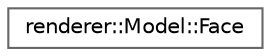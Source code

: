 digraph "Graphical Class Hierarchy"
{
 // LATEX_PDF_SIZE
  bgcolor="transparent";
  edge [fontname=Helvetica,fontsize=10,labelfontname=Helvetica,labelfontsize=10];
  node [fontname=Helvetica,fontsize=10,shape=box,height=0.2,width=0.4];
  rankdir="LR";
  Node0 [id="Node000000",label="renderer::Model::Face",height=0.2,width=0.4,color="grey40", fillcolor="white", style="filled",URL="$structrenderer_1_1_model_1_1_face.html",tooltip=" "];
}
